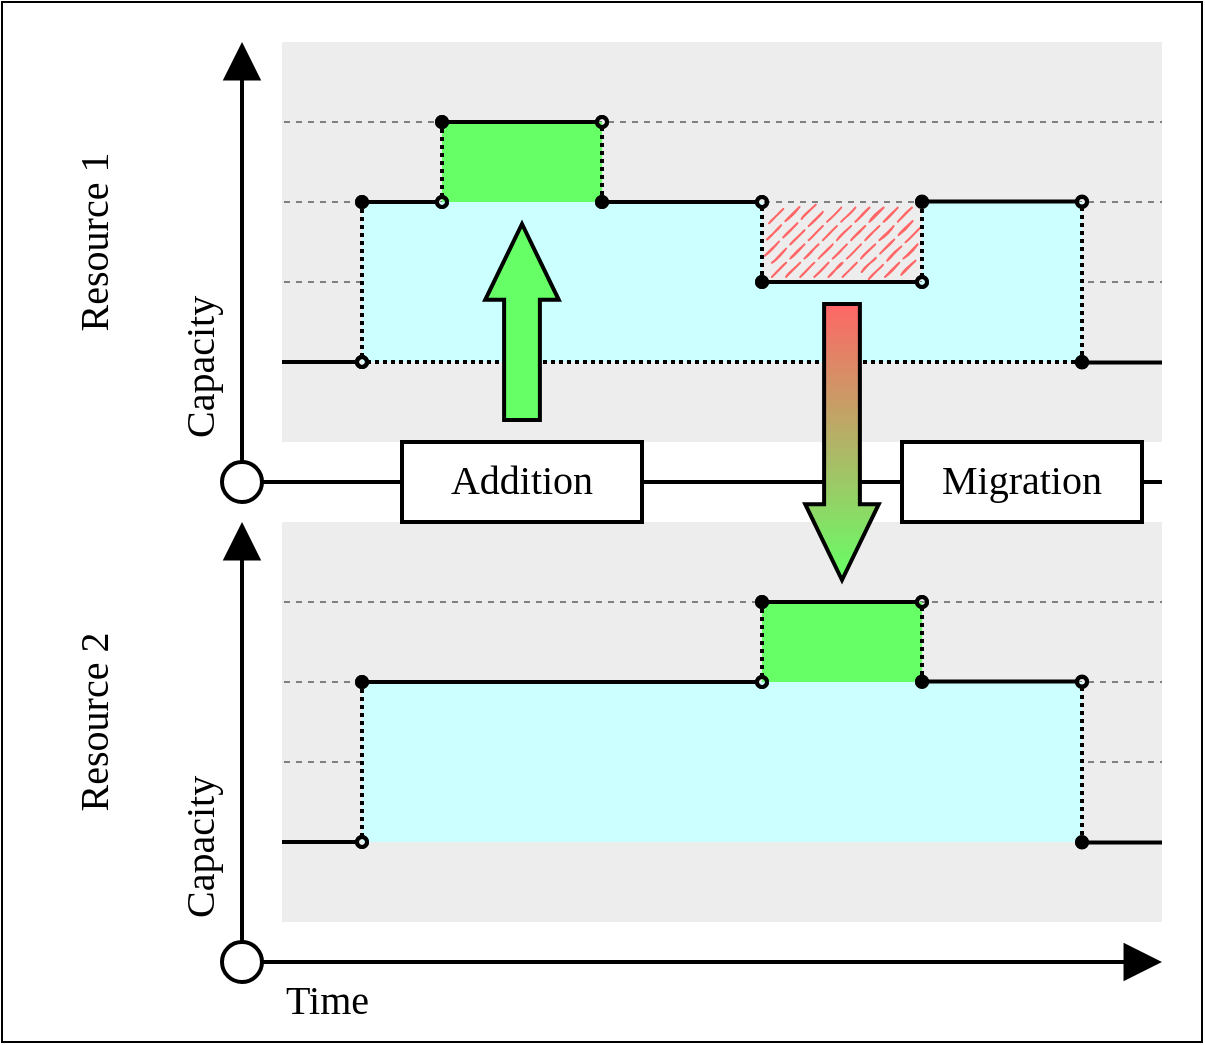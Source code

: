 <mxfile version="21.6.8" type="device" pages="3">
  <diagram name="Changes" id="x0IaxMAw3yFobh-5gMdI">
    <mxGraphModel dx="1419" dy="819" grid="1" gridSize="10" guides="1" tooltips="1" connect="1" arrows="1" fold="1" page="1" pageScale="1" pageWidth="827" pageHeight="1169" math="0" shadow="0">
      <root>
        <mxCell id="4BgEIeD1f_NGdpKdZZ3Z-0" />
        <mxCell id="4BgEIeD1f_NGdpKdZZ3Z-1" parent="4BgEIeD1f_NGdpKdZZ3Z-0" />
        <mxCell id="4BgEIeD1f_NGdpKdZZ3Z-3" value="" style="rounded=0;whiteSpace=wrap;html=1;glass=0;sketch=0;fillStyle=auto;sketchStyle=rough;fontSize=20;strokeColor=#000000;strokeWidth=1;fillColor=#FFFFFF;gradientColor=none;gradientDirection=north;container=0;" vertex="1" parent="4BgEIeD1f_NGdpKdZZ3Z-1">
          <mxGeometry x="40" y="40" width="600" height="520" as="geometry" />
        </mxCell>
        <mxCell id="j1eDLBm9WjqF5u_fMkUV-0" value="" style="endArrow=none;html=1;rounded=0;fontSize=20;startSize=5;endSize=14;targetPerimeterSpacing=0;strokeWidth=2;jumpStyle=none;jumpSize=6;fontStyle=0;fontFamily=Verdana;endFill=0;labelBackgroundColor=none;spacingLeft=0;spacing=2;labelPosition=center;verticalLabelPosition=middle;align=center;verticalAlign=middle;" edge="1" parent="4BgEIeD1f_NGdpKdZZ3Z-1">
          <mxGeometry x="0.818" y="-16" width="50" height="50" relative="1" as="geometry">
            <mxPoint x="170" y="280" as="sourcePoint" />
            <mxPoint x="620" y="280" as="targetPoint" />
            <mxPoint as="offset" />
          </mxGeometry>
        </mxCell>
        <mxCell id="EiviXY2oGGu-MI2dENeP-49" value="" style="rounded=0;whiteSpace=wrap;html=1;glass=0;sketch=0;fillStyle=auto;sketchStyle=rough;fontSize=20;strokeColor=none;strokeWidth=1;fillColor=#EDEDED;gradientColor=none;gradientDirection=north;container=0;" vertex="1" parent="4BgEIeD1f_NGdpKdZZ3Z-1">
          <mxGeometry x="180" y="300" width="440" height="200" as="geometry" />
        </mxCell>
        <mxCell id="8ozBk7OJPrqvotfEJ15i-3" value="" style="endArrow=none;dashed=1;html=1;strokeWidth=1;rounded=0;fontSize=20;startSize=5;endSize=5;targetPerimeterSpacing=0;jumpStyle=none;jumpSize=6;strokeColor=#808080;fontStyle=0" edge="1" parent="4BgEIeD1f_NGdpKdZZ3Z-1">
          <mxGeometry width="50" height="50" relative="1" as="geometry">
            <mxPoint x="181" y="339.99" as="sourcePoint" />
            <mxPoint x="620" y="340" as="targetPoint" />
          </mxGeometry>
        </mxCell>
        <mxCell id="8ozBk7OJPrqvotfEJ15i-2" value="" style="endArrow=none;dashed=1;html=1;strokeWidth=1;rounded=0;fontSize=20;startSize=5;endSize=5;targetPerimeterSpacing=0;jumpStyle=none;jumpSize=6;strokeColor=#808080;fontStyle=0" edge="1" parent="4BgEIeD1f_NGdpKdZZ3Z-1">
          <mxGeometry width="50" height="50" relative="1" as="geometry">
            <mxPoint x="181" y="419.99" as="sourcePoint" />
            <mxPoint x="620" y="420" as="targetPoint" />
          </mxGeometry>
        </mxCell>
        <mxCell id="8ozBk7OJPrqvotfEJ15i-1" value="" style="endArrow=none;dashed=1;html=1;strokeWidth=1;rounded=0;fontSize=20;startSize=5;endSize=5;targetPerimeterSpacing=0;jumpStyle=none;jumpSize=6;strokeColor=#808080;fontStyle=0" edge="1" parent="4BgEIeD1f_NGdpKdZZ3Z-1">
          <mxGeometry width="50" height="50" relative="1" as="geometry">
            <mxPoint x="181" y="379.99" as="sourcePoint" />
            <mxPoint x="620" y="380" as="targetPoint" />
          </mxGeometry>
        </mxCell>
        <mxCell id="4BgEIeD1f_NGdpKdZZ3Z-22" value="" style="rounded=0;whiteSpace=wrap;html=1;glass=0;sketch=0;fillStyle=auto;sketchStyle=rough;fontSize=20;strokeColor=none;strokeWidth=1;fillColor=#EDEDED;gradientColor=none;gradientDirection=north;container=0;" vertex="1" parent="4BgEIeD1f_NGdpKdZZ3Z-1">
          <mxGeometry x="180" y="60" width="440" height="200" as="geometry" />
        </mxCell>
        <mxCell id="8ozBk7OJPrqvotfEJ15i-5" value="" style="endArrow=none;dashed=1;html=1;strokeWidth=1;rounded=0;fontSize=20;startSize=5;endSize=5;targetPerimeterSpacing=0;jumpStyle=none;jumpSize=6;strokeColor=#808080;fontStyle=0" edge="1" parent="4BgEIeD1f_NGdpKdZZ3Z-1">
          <mxGeometry width="50" height="50" relative="1" as="geometry">
            <mxPoint x="181" y="99.99" as="sourcePoint" />
            <mxPoint x="620" y="100" as="targetPoint" />
          </mxGeometry>
        </mxCell>
        <mxCell id="8ozBk7OJPrqvotfEJ15i-4" value="" style="endArrow=none;dashed=1;html=1;strokeWidth=1;rounded=0;fontSize=20;startSize=5;endSize=5;targetPerimeterSpacing=0;jumpStyle=none;jumpSize=6;strokeColor=#808080;fontStyle=0" edge="1" parent="4BgEIeD1f_NGdpKdZZ3Z-1">
          <mxGeometry width="50" height="50" relative="1" as="geometry">
            <mxPoint x="181" y="179.99" as="sourcePoint" />
            <mxPoint x="620" y="180" as="targetPoint" />
          </mxGeometry>
        </mxCell>
        <mxCell id="8ozBk7OJPrqvotfEJ15i-0" value="" style="endArrow=none;dashed=1;html=1;strokeWidth=1;rounded=0;fontSize=20;startSize=5;endSize=5;targetPerimeterSpacing=0;jumpStyle=none;jumpSize=6;strokeColor=#808080;fontStyle=0" edge="1" parent="4BgEIeD1f_NGdpKdZZ3Z-1">
          <mxGeometry width="50" height="50" relative="1" as="geometry">
            <mxPoint x="181" y="139.99" as="sourcePoint" />
            <mxPoint x="620" y="140" as="targetPoint" />
          </mxGeometry>
        </mxCell>
        <mxCell id="EiviXY2oGGu-MI2dENeP-46" value="" style="rounded=0;whiteSpace=wrap;html=1;glass=0;sketch=0;fillStyle=auto;sketchStyle=rough;fontSize=20;strokeColor=none;strokeWidth=1;fillColor=#CCFFFF;gradientColor=none;gradientDirection=north;container=0;" vertex="1" parent="4BgEIeD1f_NGdpKdZZ3Z-1">
          <mxGeometry x="220" y="380" width="360" height="80" as="geometry" />
        </mxCell>
        <mxCell id="EiviXY2oGGu-MI2dENeP-43" value="" style="rounded=0;whiteSpace=wrap;html=1;fontSize=20;strokeWidth=1;fillColor=#FF6666;strokeColor=none;gradientColor=none;gradientDirection=north;sketch=1;sketchStyle=rough;fillStyle=dashed;perimeterSpacing=0;labelBackgroundColor=none;disableMultiStroke=0;disableMultiStrokeFill=0;dashOffset=10;dashGap=3;hachureGap=5;fillWeight=1;hachureAngle=-45;curveFitting=-1;simplification=1;zigzagOffset=-10;container=0;" vertex="1" parent="4BgEIeD1f_NGdpKdZZ3Z-1">
          <mxGeometry x="420" y="140" width="80" height="40" as="geometry" />
        </mxCell>
        <mxCell id="EiviXY2oGGu-MI2dENeP-44" value="" style="rounded=0;whiteSpace=wrap;html=1;fontSize=20;strokeWidth=1;fillColor=#66FF66;strokeColor=none;container=0;fillStyle=auto;" vertex="1" parent="4BgEIeD1f_NGdpKdZZ3Z-1">
          <mxGeometry x="420" y="340" width="80" height="40" as="geometry" />
        </mxCell>
        <mxCell id="4BgEIeD1f_NGdpKdZZ3Z-26" value="" style="rounded=0;whiteSpace=wrap;html=1;fontSize=20;strokeWidth=1;fillColor=#66FF66;strokeColor=none;container=0;fillStyle=auto;" vertex="1" parent="4BgEIeD1f_NGdpKdZZ3Z-1">
          <mxGeometry x="260" y="100" width="80" height="40" as="geometry" />
        </mxCell>
        <mxCell id="EiviXY2oGGu-MI2dENeP-41" value="" style="group;strokeColor=none;" vertex="1" connectable="0" parent="4BgEIeD1f_NGdpKdZZ3Z-1">
          <mxGeometry x="220" y="140" width="360" height="80" as="geometry" />
        </mxCell>
        <mxCell id="EiviXY2oGGu-MI2dENeP-32" value="" style="rounded=0;whiteSpace=wrap;html=1;glass=0;sketch=0;fillStyle=auto;sketchStyle=rough;fontSize=20;strokeColor=none;strokeWidth=1;fillColor=#CCFFFF;gradientColor=none;gradientDirection=north;container=0;" vertex="1" parent="EiviXY2oGGu-MI2dENeP-41">
          <mxGeometry width="200" height="80" as="geometry" />
        </mxCell>
        <mxCell id="EiviXY2oGGu-MI2dENeP-39" value="" style="rounded=0;whiteSpace=wrap;html=1;glass=0;sketch=0;fillStyle=auto;sketchStyle=rough;fontSize=20;strokeColor=none;strokeWidth=1;fillColor=#CCFFFF;gradientColor=none;gradientDirection=north;container=0;" vertex="1" parent="EiviXY2oGGu-MI2dENeP-41">
          <mxGeometry x="200" y="40" width="80" height="40" as="geometry" />
        </mxCell>
        <mxCell id="EiviXY2oGGu-MI2dENeP-40" value="" style="rounded=0;whiteSpace=wrap;html=1;glass=0;sketch=0;fillStyle=auto;sketchStyle=rough;fontSize=20;strokeColor=none;strokeWidth=1;fillColor=#CCFFFF;gradientColor=none;gradientDirection=north;container=0;" vertex="1" parent="EiviXY2oGGu-MI2dENeP-41">
          <mxGeometry x="280" width="80" height="80" as="geometry" />
        </mxCell>
        <mxCell id="4BgEIeD1f_NGdpKdZZ3Z-6" value="" style="endArrow=block;html=1;rounded=0;fontSize=20;startSize=5;endSize=14;targetPerimeterSpacing=0;strokeWidth=2;jumpStyle=none;jumpSize=6;fontStyle=0;fontFamily=Verdana;endFill=1;labelBackgroundColor=none;spacingLeft=0;spacing=2;labelPosition=center;verticalLabelPosition=middle;align=center;verticalAlign=middle;" edge="1" parent="4BgEIeD1f_NGdpKdZZ3Z-1">
          <mxGeometry x="0.818" y="-16" width="50" height="50" relative="1" as="geometry">
            <mxPoint x="170" y="520" as="sourcePoint" />
            <mxPoint x="620" y="520" as="targetPoint" />
            <mxPoint as="offset" />
          </mxGeometry>
        </mxCell>
        <mxCell id="4BgEIeD1f_NGdpKdZZ3Z-7" value="Time" style="text;html=1;strokeColor=none;fillColor=none;align=left;verticalAlign=top;whiteSpace=wrap;rounded=0;glass=0;sketch=0;fillStyle=auto;sketchStyle=rough;fontFamily=Verdana;fontSize=20;container=0;" vertex="1" parent="4BgEIeD1f_NGdpKdZZ3Z-1">
          <mxGeometry x="180" y="520" width="80" height="40" as="geometry" />
        </mxCell>
        <mxCell id="4BgEIeD1f_NGdpKdZZ3Z-30" value="" style="endArrow=oval;html=1;rounded=0;fontSize=20;targetPerimeterSpacing=0;strokeWidth=2;startArrow=none;startFill=0;endSize=5;startSize=5;endFill=0;" edge="1" parent="4BgEIeD1f_NGdpKdZZ3Z-1">
          <mxGeometry width="50" height="50" relative="1" as="geometry">
            <mxPoint x="180" y="460" as="sourcePoint" />
            <mxPoint x="220" y="460" as="targetPoint" />
          </mxGeometry>
        </mxCell>
        <mxCell id="4BgEIeD1f_NGdpKdZZ3Z-31" value="" style="endArrow=oval;html=1;rounded=0;fontSize=20;targetPerimeterSpacing=0;strokeWidth=2;startArrow=oval;startFill=0;endSize=5;startSize=5;jumpStyle=none;jumpSize=6;dashed=1;dashPattern=1 1;endFill=1;" edge="1" parent="4BgEIeD1f_NGdpKdZZ3Z-1">
          <mxGeometry width="50" height="50" relative="1" as="geometry">
            <mxPoint x="220" y="460" as="sourcePoint" />
            <mxPoint x="220" y="380" as="targetPoint" />
          </mxGeometry>
        </mxCell>
        <mxCell id="4BgEIeD1f_NGdpKdZZ3Z-32" value="" style="endArrow=oval;html=1;rounded=0;fontSize=20;targetPerimeterSpacing=0;strokeWidth=2;startArrow=oval;startFill=1;endSize=5;startSize=5;endFill=0;" edge="1" parent="4BgEIeD1f_NGdpKdZZ3Z-1">
          <mxGeometry width="50" height="50" relative="1" as="geometry">
            <mxPoint x="220" y="380" as="sourcePoint" />
            <mxPoint x="420" y="380" as="targetPoint" />
          </mxGeometry>
        </mxCell>
        <mxCell id="4BgEIeD1f_NGdpKdZZ3Z-37" value="" style="endArrow=oval;html=1;rounded=0;fontSize=20;targetPerimeterSpacing=0;strokeWidth=2;startArrow=oval;startFill=0;endSize=5;startSize=5;jumpStyle=none;jumpSize=6;dashed=1;dashPattern=1 1;endFill=1;" edge="1" parent="4BgEIeD1f_NGdpKdZZ3Z-1">
          <mxGeometry width="50" height="50" relative="1" as="geometry">
            <mxPoint x="500" y="340" as="sourcePoint" />
            <mxPoint x="500" y="380" as="targetPoint" />
          </mxGeometry>
        </mxCell>
        <mxCell id="4BgEIeD1f_NGdpKdZZ3Z-38" value="" style="endArrow=none;html=1;rounded=0;fontSize=20;targetPerimeterSpacing=0;strokeWidth=2;startArrow=oval;startFill=1;endSize=5;startSize=5;endFill=0;" edge="1" parent="4BgEIeD1f_NGdpKdZZ3Z-1">
          <mxGeometry width="50" height="50" relative="1" as="geometry">
            <mxPoint x="580" y="460.29" as="sourcePoint" />
            <mxPoint x="620" y="460.29" as="targetPoint" />
          </mxGeometry>
        </mxCell>
        <mxCell id="4BgEIeD1f_NGdpKdZZ3Z-40" value="Resource 2" style="text;html=1;strokeColor=none;fillColor=none;align=center;verticalAlign=bottom;whiteSpace=wrap;rounded=0;glass=0;sketch=0;fillStyle=auto;sketchStyle=rough;fontFamily=Verdana;fontSize=20;horizontal=0;container=0;" vertex="1" parent="4BgEIeD1f_NGdpKdZZ3Z-1">
          <mxGeometry x="60" y="300" width="40" height="200" as="geometry" />
        </mxCell>
        <mxCell id="EiviXY2oGGu-MI2dENeP-5" value="" style="endArrow=oval;html=1;rounded=0;fontSize=20;targetPerimeterSpacing=0;strokeWidth=2;startArrow=oval;startFill=1;endSize=5;startSize=5;endFill=0;" edge="1" parent="4BgEIeD1f_NGdpKdZZ3Z-1">
          <mxGeometry width="50" height="50" relative="1" as="geometry">
            <mxPoint x="420" y="340" as="sourcePoint" />
            <mxPoint x="500" y="340" as="targetPoint" />
          </mxGeometry>
        </mxCell>
        <mxCell id="EiviXY2oGGu-MI2dENeP-6" value="" style="endArrow=oval;html=1;rounded=0;fontSize=20;targetPerimeterSpacing=0;strokeWidth=2;startArrow=oval;startFill=1;endSize=5;startSize=5;endFill=0;" edge="1" parent="4BgEIeD1f_NGdpKdZZ3Z-1">
          <mxGeometry width="50" height="50" relative="1" as="geometry">
            <mxPoint x="500" y="379.71" as="sourcePoint" />
            <mxPoint x="580" y="379.71" as="targetPoint" />
          </mxGeometry>
        </mxCell>
        <mxCell id="EiviXY2oGGu-MI2dENeP-7" value="" style="endArrow=oval;html=1;rounded=0;fontSize=20;targetPerimeterSpacing=0;strokeWidth=2;startArrow=oval;startFill=0;endSize=5;startSize=5;jumpStyle=none;jumpSize=6;dashed=1;dashPattern=1 1;endFill=1;" edge="1" parent="4BgEIeD1f_NGdpKdZZ3Z-1">
          <mxGeometry width="50" height="50" relative="1" as="geometry">
            <mxPoint x="420" y="380" as="sourcePoint" />
            <mxPoint x="420" y="340" as="targetPoint" />
          </mxGeometry>
        </mxCell>
        <mxCell id="EiviXY2oGGu-MI2dENeP-8" value="" style="endArrow=oval;html=1;rounded=0;fontSize=20;targetPerimeterSpacing=0;strokeWidth=2;startArrow=oval;startFill=0;endSize=5;startSize=5;jumpStyle=none;jumpSize=6;dashed=1;dashPattern=1 1;endFill=1;" edge="1" parent="4BgEIeD1f_NGdpKdZZ3Z-1">
          <mxGeometry width="50" height="50" relative="1" as="geometry">
            <mxPoint x="580" y="380" as="sourcePoint" />
            <mxPoint x="580" y="460" as="targetPoint" />
          </mxGeometry>
        </mxCell>
        <mxCell id="EiviXY2oGGu-MI2dENeP-9" value="" style="endArrow=oval;html=1;rounded=0;fontSize=20;targetPerimeterSpacing=0;strokeWidth=2;startArrow=none;startFill=0;endSize=5;startSize=5;endFill=0;" edge="1" parent="4BgEIeD1f_NGdpKdZZ3Z-1">
          <mxGeometry width="50" height="50" relative="1" as="geometry">
            <mxPoint x="180" y="220" as="sourcePoint" />
            <mxPoint x="220" y="220" as="targetPoint" />
          </mxGeometry>
        </mxCell>
        <mxCell id="EiviXY2oGGu-MI2dENeP-10" value="" style="endArrow=oval;html=1;rounded=0;fontSize=20;targetPerimeterSpacing=0;strokeWidth=2;startArrow=oval;startFill=0;endSize=5;startSize=5;jumpStyle=none;jumpSize=6;dashed=1;dashPattern=1 1;endFill=1;" edge="1" parent="4BgEIeD1f_NGdpKdZZ3Z-1">
          <mxGeometry width="50" height="50" relative="1" as="geometry">
            <mxPoint x="220" y="220" as="sourcePoint" />
            <mxPoint x="220" y="140" as="targetPoint" />
          </mxGeometry>
        </mxCell>
        <mxCell id="EiviXY2oGGu-MI2dENeP-11" value="" style="endArrow=oval;html=1;rounded=0;fontSize=20;targetPerimeterSpacing=0;strokeWidth=2;startArrow=oval;startFill=1;endSize=5;startSize=5;endFill=0;" edge="1" parent="4BgEIeD1f_NGdpKdZZ3Z-1">
          <mxGeometry width="50" height="50" relative="1" as="geometry">
            <mxPoint x="220" y="140" as="sourcePoint" />
            <mxPoint x="260" y="140" as="targetPoint" />
          </mxGeometry>
        </mxCell>
        <mxCell id="EiviXY2oGGu-MI2dENeP-12" value="" style="endArrow=oval;html=1;rounded=0;fontSize=20;targetPerimeterSpacing=0;strokeWidth=2;startArrow=oval;startFill=0;endSize=5;startSize=5;jumpStyle=none;jumpSize=6;dashed=1;dashPattern=1 1;endFill=1;" edge="1" parent="4BgEIeD1f_NGdpKdZZ3Z-1">
          <mxGeometry width="50" height="50" relative="1" as="geometry">
            <mxPoint x="420" y="140" as="sourcePoint" />
            <mxPoint x="420" y="180" as="targetPoint" />
          </mxGeometry>
        </mxCell>
        <mxCell id="EiviXY2oGGu-MI2dENeP-13" value="" style="endArrow=none;html=1;rounded=0;fontSize=20;targetPerimeterSpacing=0;strokeWidth=2;startArrow=oval;startFill=1;endSize=5;startSize=5;endFill=0;" edge="1" parent="4BgEIeD1f_NGdpKdZZ3Z-1">
          <mxGeometry width="50" height="50" relative="1" as="geometry">
            <mxPoint x="580" y="220.29" as="sourcePoint" />
            <mxPoint x="620" y="220.29" as="targetPoint" />
          </mxGeometry>
        </mxCell>
        <mxCell id="EiviXY2oGGu-MI2dENeP-14" value="Resource 1" style="text;html=1;strokeColor=none;fillColor=none;align=center;verticalAlign=bottom;whiteSpace=wrap;rounded=0;glass=0;sketch=0;fillStyle=auto;sketchStyle=rough;fontFamily=Verdana;fontSize=20;horizontal=0;container=0;" vertex="1" parent="4BgEIeD1f_NGdpKdZZ3Z-1">
          <mxGeometry x="60" y="60" width="40" height="200" as="geometry" />
        </mxCell>
        <mxCell id="EiviXY2oGGu-MI2dENeP-15" value="" style="endArrow=oval;html=1;rounded=0;fontSize=20;targetPerimeterSpacing=0;strokeWidth=2;startArrow=oval;startFill=1;endSize=5;startSize=5;endFill=0;" edge="1" parent="4BgEIeD1f_NGdpKdZZ3Z-1">
          <mxGeometry width="50" height="50" relative="1" as="geometry">
            <mxPoint x="420" y="180" as="sourcePoint" />
            <mxPoint x="500" y="180" as="targetPoint" />
          </mxGeometry>
        </mxCell>
        <mxCell id="EiviXY2oGGu-MI2dENeP-16" value="" style="endArrow=oval;html=1;rounded=0;fontSize=20;targetPerimeterSpacing=0;strokeWidth=2;startArrow=oval;startFill=1;endSize=5;startSize=5;endFill=0;" edge="1" parent="4BgEIeD1f_NGdpKdZZ3Z-1">
          <mxGeometry width="50" height="50" relative="1" as="geometry">
            <mxPoint x="500" y="139.71" as="sourcePoint" />
            <mxPoint x="580" y="139.71" as="targetPoint" />
          </mxGeometry>
        </mxCell>
        <mxCell id="EiviXY2oGGu-MI2dENeP-17" value="" style="endArrow=oval;html=1;rounded=0;fontSize=20;targetPerimeterSpacing=0;strokeWidth=2;startArrow=oval;startFill=0;endSize=5;startSize=5;jumpStyle=none;jumpSize=6;dashed=1;dashPattern=1 1;endFill=1;" edge="1" parent="4BgEIeD1f_NGdpKdZZ3Z-1">
          <mxGeometry width="50" height="50" relative="1" as="geometry">
            <mxPoint x="500" y="180" as="sourcePoint" />
            <mxPoint x="500" y="140" as="targetPoint" />
          </mxGeometry>
        </mxCell>
        <mxCell id="EiviXY2oGGu-MI2dENeP-18" value="" style="endArrow=oval;html=1;rounded=0;fontSize=20;targetPerimeterSpacing=0;strokeWidth=2;startArrow=oval;startFill=0;endSize=5;startSize=5;jumpStyle=none;jumpSize=6;dashed=1;dashPattern=1 1;endFill=1;" edge="1" parent="4BgEIeD1f_NGdpKdZZ3Z-1">
          <mxGeometry width="50" height="50" relative="1" as="geometry">
            <mxPoint x="580" y="140" as="sourcePoint" />
            <mxPoint x="580" y="220" as="targetPoint" />
          </mxGeometry>
        </mxCell>
        <mxCell id="EiviXY2oGGu-MI2dENeP-19" value="" style="endArrow=oval;html=1;rounded=0;fontSize=20;targetPerimeterSpacing=0;strokeWidth=2;startArrow=oval;startFill=0;endSize=5;startSize=5;jumpStyle=none;jumpSize=6;dashed=1;dashPattern=1 1;endFill=1;" edge="1" parent="4BgEIeD1f_NGdpKdZZ3Z-1">
          <mxGeometry width="50" height="50" relative="1" as="geometry">
            <mxPoint x="260" y="140" as="sourcePoint" />
            <mxPoint x="260" y="100" as="targetPoint" />
          </mxGeometry>
        </mxCell>
        <mxCell id="EiviXY2oGGu-MI2dENeP-20" value="" style="endArrow=oval;html=1;rounded=0;fontSize=20;targetPerimeterSpacing=0;strokeWidth=2;startArrow=oval;startFill=1;endSize=5;startSize=5;endFill=0;" edge="1" parent="4BgEIeD1f_NGdpKdZZ3Z-1">
          <mxGeometry width="50" height="50" relative="1" as="geometry">
            <mxPoint x="260" y="100" as="sourcePoint" />
            <mxPoint x="340" y="100" as="targetPoint" />
          </mxGeometry>
        </mxCell>
        <mxCell id="EiviXY2oGGu-MI2dENeP-21" value="" style="endArrow=oval;html=1;rounded=0;fontSize=20;targetPerimeterSpacing=0;strokeWidth=2;startArrow=oval;startFill=0;endSize=5;startSize=5;jumpStyle=none;jumpSize=6;dashed=1;dashPattern=1 1;endFill=1;" edge="1" parent="4BgEIeD1f_NGdpKdZZ3Z-1">
          <mxGeometry width="50" height="50" relative="1" as="geometry">
            <mxPoint x="340" y="100" as="sourcePoint" />
            <mxPoint x="340" y="140" as="targetPoint" />
          </mxGeometry>
        </mxCell>
        <mxCell id="EiviXY2oGGu-MI2dENeP-22" value="" style="endArrow=oval;html=1;rounded=0;fontSize=20;targetPerimeterSpacing=0;strokeWidth=2;startArrow=oval;startFill=1;endSize=5;startSize=5;endFill=0;" edge="1" parent="4BgEIeD1f_NGdpKdZZ3Z-1">
          <mxGeometry width="50" height="50" relative="1" as="geometry">
            <mxPoint x="340" y="140" as="sourcePoint" />
            <mxPoint x="420" y="140" as="targetPoint" />
          </mxGeometry>
        </mxCell>
        <mxCell id="EiviXY2oGGu-MI2dENeP-35" value="" style="endArrow=oval;html=1;rounded=0;fontSize=20;targetPerimeterSpacing=0;strokeWidth=2;startArrow=oval;startFill=0;endSize=5;startSize=5;jumpStyle=none;jumpSize=6;dashed=1;dashPattern=1 1;endFill=1;" edge="1" parent="4BgEIeD1f_NGdpKdZZ3Z-1">
          <mxGeometry width="50" height="50" relative="1" as="geometry">
            <mxPoint x="220" y="220" as="sourcePoint" />
            <mxPoint x="580" y="220" as="targetPoint" />
          </mxGeometry>
        </mxCell>
        <mxCell id="EiviXY2oGGu-MI2dENeP-50" value="" style="shape=flexArrow;endArrow=classic;html=1;rounded=0;fillColor=#FF6666;strokeWidth=2;endWidth=16.884;endSize=11.97;targetPerimeterSpacing=0;width=16.89;startArrow=none;startFill=0;gradientColor=#66FF66;" edge="1" parent="4BgEIeD1f_NGdpKdZZ3Z-1">
          <mxGeometry width="50" height="50" relative="1" as="geometry">
            <mxPoint x="460" y="190" as="sourcePoint" />
            <mxPoint x="460" y="330" as="targetPoint" />
          </mxGeometry>
        </mxCell>
        <mxCell id="EiviXY2oGGu-MI2dENeP-51" value="Migration" style="rounded=0;whiteSpace=wrap;html=1;fontSize=20;fontFamily=Verdana;strokeWidth=2;verticalAlign=top;" vertex="1" parent="4BgEIeD1f_NGdpKdZZ3Z-1">
          <mxGeometry x="490" y="260" width="120" height="40" as="geometry" />
        </mxCell>
        <mxCell id="EiviXY2oGGu-MI2dENeP-52" value="Addition" style="rounded=0;whiteSpace=wrap;html=1;fontSize=20;fontFamily=Verdana;strokeWidth=2;verticalAlign=top;" vertex="1" parent="4BgEIeD1f_NGdpKdZZ3Z-1">
          <mxGeometry x="240" y="260" width="120" height="40" as="geometry" />
        </mxCell>
        <mxCell id="EiviXY2oGGu-MI2dENeP-53" value="" style="shape=flexArrow;endArrow=classic;html=1;rounded=0;fillColor=#66FF66;strokeWidth=2;endWidth=16.884;endSize=11.97;targetPerimeterSpacing=0;width=16.89;startArrow=none;startFill=0;" edge="1" parent="4BgEIeD1f_NGdpKdZZ3Z-1">
          <mxGeometry width="50" height="50" relative="1" as="geometry">
            <mxPoint x="300" y="250" as="sourcePoint" />
            <mxPoint x="300" y="150" as="targetPoint" />
          </mxGeometry>
        </mxCell>
        <mxCell id="nKKgB6BeglJV75RHrMyw-1" value="" style="endArrow=block;html=1;rounded=0;fontSize=20;startSize=5;endSize=14;targetPerimeterSpacing=0;strokeWidth=2;jumpStyle=none;jumpSize=6;fontStyle=0;fontFamily=Verdana;endFill=1;labelBackgroundColor=none;spacingLeft=0;spacing=2;labelPosition=center;verticalLabelPosition=middle;align=center;verticalAlign=middle;" edge="1" parent="4BgEIeD1f_NGdpKdZZ3Z-1">
          <mxGeometry x="0.818" y="-16" width="50" height="50" relative="1" as="geometry">
            <mxPoint x="160" y="510" as="sourcePoint" />
            <mxPoint x="160" y="300" as="targetPoint" />
            <mxPoint as="offset" />
          </mxGeometry>
        </mxCell>
        <mxCell id="nKKgB6BeglJV75RHrMyw-2" value="" style="endArrow=block;html=1;rounded=0;fontSize=20;startSize=5;endSize=14;targetPerimeterSpacing=0;strokeWidth=2;jumpStyle=none;jumpSize=6;fontStyle=0;fontFamily=Verdana;endFill=1;labelBackgroundColor=none;spacingLeft=0;spacing=2;labelPosition=center;verticalLabelPosition=middle;align=center;verticalAlign=middle;" edge="1" parent="4BgEIeD1f_NGdpKdZZ3Z-1">
          <mxGeometry x="0.818" y="-16" width="50" height="50" relative="1" as="geometry">
            <mxPoint x="160" y="270" as="sourcePoint" />
            <mxPoint x="160" y="60" as="targetPoint" />
            <mxPoint as="offset" />
          </mxGeometry>
        </mxCell>
        <mxCell id="nKKgB6BeglJV75RHrMyw-3" value="Capacity" style="text;html=1;strokeColor=none;fillColor=none;align=left;verticalAlign=top;whiteSpace=wrap;rounded=0;glass=0;sketch=0;fillStyle=auto;sketchStyle=rough;fontFamily=Verdana;fontSize=20;container=0;horizontal=0;" vertex="1" parent="4BgEIeD1f_NGdpKdZZ3Z-1">
          <mxGeometry x="120" y="380" width="40" height="120" as="geometry" />
        </mxCell>
        <mxCell id="nKKgB6BeglJV75RHrMyw-4" value="Capacity" style="text;html=1;strokeColor=none;fillColor=none;align=left;verticalAlign=top;whiteSpace=wrap;rounded=0;glass=0;sketch=0;fillStyle=auto;sketchStyle=rough;fontFamily=Verdana;fontSize=20;container=0;horizontal=0;" vertex="1" parent="4BgEIeD1f_NGdpKdZZ3Z-1">
          <mxGeometry x="120" y="140" width="40" height="120" as="geometry" />
        </mxCell>
        <mxCell id="nKKgB6BeglJV75RHrMyw-6" value="" style="ellipse;whiteSpace=wrap;html=1;strokeWidth=2;" vertex="1" parent="4BgEIeD1f_NGdpKdZZ3Z-1">
          <mxGeometry x="150" y="270" width="20" height="20" as="geometry" />
        </mxCell>
        <mxCell id="nKKgB6BeglJV75RHrMyw-7" value="" style="ellipse;whiteSpace=wrap;html=1;strokeWidth=2;" vertex="1" parent="4BgEIeD1f_NGdpKdZZ3Z-1">
          <mxGeometry x="150" y="510" width="20" height="20" as="geometry" />
        </mxCell>
      </root>
    </mxGraphModel>
  </diagram>
  <diagram id="tW6nLLVI6qoidcymsxwy" name="JobShop">
    <mxGraphModel dx="2058" dy="1188" grid="1" gridSize="10" guides="1" tooltips="1" connect="1" arrows="1" fold="1" page="1" pageScale="1" pageWidth="827" pageHeight="1169" math="0" shadow="0">
      <root>
        <mxCell id="0" />
        <mxCell id="1" parent="0" />
        <mxCell id="Uyx92qPvGjI-bHAdSed4-1" value="" style="group" vertex="1" connectable="0" parent="1">
          <mxGeometry x="40" y="40" width="660" height="400" as="geometry" />
        </mxCell>
        <mxCell id="Uyx92qPvGjI-bHAdSed4-2" value="" style="rounded=0;whiteSpace=wrap;html=1;glass=0;sketch=0;fillStyle=auto;sketchStyle=rough;fontSize=20;strokeColor=#000000;strokeWidth=1;fillColor=#FFFFFF;gradientColor=none;gradientDirection=north;" vertex="1" parent="Uyx92qPvGjI-bHAdSed4-1">
          <mxGeometry width="660" height="400" as="geometry" />
        </mxCell>
        <mxCell id="Uyx92qPvGjI-bHAdSed4-3" value="" style="endArrow=none;html=1;rounded=0;fontSize=20;startSize=5;endSize=5;targetPerimeterSpacing=0;strokeWidth=1;jumpStyle=none;jumpSize=6;" edge="1" parent="Uyx92qPvGjI-bHAdSed4-1">
          <mxGeometry width="50" height="50" relative="1" as="geometry">
            <mxPoint x="80" y="200.0" as="sourcePoint" />
            <mxPoint x="640" y="200.0" as="targetPoint" />
          </mxGeometry>
        </mxCell>
        <mxCell id="Uyx92qPvGjI-bHAdSed4-4" value="" style="group" vertex="1" connectable="0" parent="Uyx92qPvGjI-bHAdSed4-1">
          <mxGeometry x="80" y="360" width="560.0" height="40" as="geometry" />
        </mxCell>
        <mxCell id="Uyx92qPvGjI-bHAdSed4-5" value="" style="endArrow=block;html=1;rounded=0;fontSize=20;startSize=5;endSize=14;targetPerimeterSpacing=0;strokeWidth=2;jumpStyle=none;jumpSize=6;fontStyle=0;fontFamily=Verdana;endFill=1;labelBackgroundColor=none;spacingLeft=0;spacing=2;labelPosition=center;verticalLabelPosition=middle;align=center;verticalAlign=middle;" edge="1" parent="Uyx92qPvGjI-bHAdSed4-4">
          <mxGeometry x="0.818" y="-16" width="50" height="50" relative="1" as="geometry">
            <mxPoint as="sourcePoint" />
            <mxPoint x="560.0" as="targetPoint" />
            <mxPoint as="offset" />
          </mxGeometry>
        </mxCell>
        <mxCell id="Uyx92qPvGjI-bHAdSed4-6" value="Time" style="text;html=1;strokeColor=none;fillColor=none;align=left;verticalAlign=top;whiteSpace=wrap;rounded=0;glass=0;sketch=0;fillStyle=auto;sketchStyle=rough;fontFamily=Verdana;fontSize=20;" vertex="1" parent="Uyx92qPvGjI-bHAdSed4-4">
          <mxGeometry width="80" height="40" as="geometry" />
        </mxCell>
        <mxCell id="Uyx92qPvGjI-bHAdSed4-7" value="" style="group" vertex="1" connectable="0" parent="Uyx92qPvGjI-bHAdSed4-1">
          <mxGeometry x="20" y="20" width="620" height="160" as="geometry" />
        </mxCell>
        <mxCell id="Uyx92qPvGjI-bHAdSed4-8" value="" style="group" vertex="1" connectable="0" parent="Uyx92qPvGjI-bHAdSed4-7">
          <mxGeometry width="620" height="160" as="geometry" />
        </mxCell>
        <mxCell id="Uyx92qPvGjI-bHAdSed4-9" value="" style="group" vertex="1" connectable="0" parent="Uyx92qPvGjI-bHAdSed4-8">
          <mxGeometry width="620" height="160" as="geometry" />
        </mxCell>
        <mxCell id="Uyx92qPvGjI-bHAdSed4-10" value="" style="group" vertex="1" connectable="0" parent="Uyx92qPvGjI-bHAdSed4-9">
          <mxGeometry width="620" height="160" as="geometry" />
        </mxCell>
        <mxCell id="Uyx92qPvGjI-bHAdSed4-11" value="" style="rounded=0;whiteSpace=wrap;html=1;glass=0;sketch=0;fillStyle=auto;sketchStyle=rough;fontSize=20;strokeColor=none;strokeWidth=1;fillColor=#EDEDED;gradientColor=none;gradientDirection=north;" vertex="1" parent="Uyx92qPvGjI-bHAdSed4-10">
          <mxGeometry x="60" width="560" height="160" as="geometry" />
        </mxCell>
        <mxCell id="Uyx92qPvGjI-bHAdSed4-12" value="" style="group" vertex="1" connectable="0" parent="Uyx92qPvGjI-bHAdSed4-9">
          <mxGeometry x="60" y="59.33" width="560" height="40.0" as="geometry" />
        </mxCell>
        <mxCell id="Uyx92qPvGjI-bHAdSed4-13" value="" style="endArrow=none;dashed=1;html=1;strokeWidth=1;rounded=0;fontSize=20;startSize=5;endSize=5;targetPerimeterSpacing=0;jumpStyle=none;jumpSize=6;strokeColor=#808080;" edge="1" parent="Uyx92qPvGjI-bHAdSed4-12">
          <mxGeometry width="50" height="50" relative="1" as="geometry">
            <mxPoint as="sourcePoint" />
            <mxPoint x="560" as="targetPoint" />
          </mxGeometry>
        </mxCell>
        <mxCell id="Uyx92qPvGjI-bHAdSed4-14" value="" style="endArrow=none;dashed=1;html=1;strokeWidth=1;rounded=0;fontSize=20;startSize=5;endSize=5;targetPerimeterSpacing=0;jumpStyle=none;jumpSize=6;strokeColor=#808080;" edge="1" parent="Uyx92qPvGjI-bHAdSed4-12">
          <mxGeometry width="50" height="50" relative="1" as="geometry">
            <mxPoint y="40.0" as="sourcePoint" />
            <mxPoint x="560" y="40.0" as="targetPoint" />
          </mxGeometry>
        </mxCell>
        <mxCell id="Uyx92qPvGjI-bHAdSed4-15" value="" style="group" vertex="1" connectable="0" parent="Uyx92qPvGjI-bHAdSed4-7">
          <mxGeometry x="100" y="60" width="480" height="40" as="geometry" />
        </mxCell>
        <mxCell id="Uyx92qPvGjI-bHAdSed4-16" value="&lt;font style=&quot;font-size: 20px&quot;&gt;1&lt;/font&gt;" style="rounded=0;whiteSpace=wrap;html=1;fontStyle=0;strokeWidth=2;fillColor=#CCE5FF;" vertex="1" parent="Uyx92qPvGjI-bHAdSed4-15">
          <mxGeometry width="160" height="40" as="geometry" />
        </mxCell>
        <mxCell id="Uyx92qPvGjI-bHAdSed4-17" value="&lt;font style=&quot;font-size: 20px&quot;&gt;2&lt;br&gt;&lt;/font&gt;" style="rounded=0;whiteSpace=wrap;html=1;fontStyle=0;strokeWidth=2;fillColor=#CCE5FF;" vertex="1" parent="Uyx92qPvGjI-bHAdSed4-15">
          <mxGeometry x="280" width="100" height="40" as="geometry" />
        </mxCell>
        <mxCell id="Uyx92qPvGjI-bHAdSed4-18" value="&lt;font style=&quot;font-size: 20px&quot;&gt;3&lt;br&gt;&lt;/font&gt;" style="rounded=0;whiteSpace=wrap;html=1;fontStyle=0;strokeWidth=2;fillColor=#CCE5FF;" vertex="1" parent="Uyx92qPvGjI-bHAdSed4-15">
          <mxGeometry x="420" width="60" height="40" as="geometry" />
        </mxCell>
        <mxCell id="Uyx92qPvGjI-bHAdSed4-19" value="" style="group" vertex="1" connectable="0" parent="Uyx92qPvGjI-bHAdSed4-1">
          <mxGeometry x="20" y="220" width="620" height="120.53" as="geometry" />
        </mxCell>
        <mxCell id="Uyx92qPvGjI-bHAdSed4-20" value="" style="group" vertex="1" connectable="0" parent="Uyx92qPvGjI-bHAdSed4-19">
          <mxGeometry width="620" height="120.53" as="geometry" />
        </mxCell>
        <mxCell id="Uyx92qPvGjI-bHAdSed4-21" value="" style="rounded=0;whiteSpace=wrap;html=1;glass=0;sketch=0;fillStyle=auto;sketchStyle=rough;fontSize=20;strokeColor=none;strokeWidth=1;fillColor=#EDEDED;gradientColor=none;gradientDirection=north;" vertex="1" parent="Uyx92qPvGjI-bHAdSed4-20">
          <mxGeometry x="60" width="560" height="120" as="geometry" />
        </mxCell>
        <mxCell id="Uyx92qPvGjI-bHAdSed4-22" value="" style="group" vertex="1" connectable="0" parent="Uyx92qPvGjI-bHAdSed4-19">
          <mxGeometry x="60" y="40.26" width="560" height="40" as="geometry" />
        </mxCell>
        <mxCell id="Uyx92qPvGjI-bHAdSed4-23" value="" style="group" vertex="1" connectable="0" parent="Uyx92qPvGjI-bHAdSed4-22">
          <mxGeometry x="40" width="480" height="40" as="geometry" />
        </mxCell>
        <mxCell id="Uyx92qPvGjI-bHAdSed4-24" value="" style="rounded=0;whiteSpace=wrap;html=1;fontSize=20;strokeWidth=1;fillColor=#CCCCCC;strokeColor=#B3B3B3;gradientColor=none;gradientDirection=north;sketch=1;sketchStyle=rough;fillStyle=dashed;perimeterSpacing=0;labelBackgroundColor=none;disableMultiStroke=0;disableMultiStrokeFill=0;dashOffset=10;dashGap=3;hachureGap=5;fillWeight=1;hachureAngle=-45;curveFitting=-5.05;simplification=1;zigzagOffset=-10;" vertex="1" parent="Uyx92qPvGjI-bHAdSed4-23">
          <mxGeometry x="280" width="200" height="40" as="geometry" />
        </mxCell>
        <mxCell id="Uyx92qPvGjI-bHAdSed4-25" value="" style="rounded=0;whiteSpace=wrap;html=1;fontSize=20;strokeWidth=1;fillColor=#CCE5FF;strokeColor=#B3B3B3;" vertex="1" parent="Uyx92qPvGjI-bHAdSed4-23">
          <mxGeometry x="420" width="60" height="40" as="geometry" />
        </mxCell>
        <mxCell id="Uyx92qPvGjI-bHAdSed4-26" value="" style="rounded=0;whiteSpace=wrap;html=1;fontSize=20;strokeWidth=1;fillColor=#CCE5FF;strokeColor=#B3B3B3;" vertex="1" parent="Uyx92qPvGjI-bHAdSed4-23">
          <mxGeometry x="280" width="100" height="40" as="geometry" />
        </mxCell>
        <mxCell id="Uyx92qPvGjI-bHAdSed4-27" value="" style="rounded=0;whiteSpace=wrap;html=1;fontSize=20;strokeWidth=1;fillColor=#CCE5FF;strokeColor=#B3B3B3;" vertex="1" parent="Uyx92qPvGjI-bHAdSed4-23">
          <mxGeometry width="160" height="40" as="geometry" />
        </mxCell>
        <mxCell id="Uyx92qPvGjI-bHAdSed4-28" value="" style="group" vertex="1" connectable="0" parent="Uyx92qPvGjI-bHAdSed4-22">
          <mxGeometry width="560" height="40" as="geometry" />
        </mxCell>
        <mxCell id="Uyx92qPvGjI-bHAdSed4-29" value="" style="endArrow=oval;html=1;rounded=0;fontSize=20;targetPerimeterSpacing=0;strokeWidth=2;startArrow=none;startFill=0;endSize=5;startSize=5;endFill=0;" edge="1" parent="Uyx92qPvGjI-bHAdSed4-28">
          <mxGeometry width="50" height="50" relative="1" as="geometry">
            <mxPoint y="40" as="sourcePoint" />
            <mxPoint x="40" y="40" as="targetPoint" />
          </mxGeometry>
        </mxCell>
        <mxCell id="Uyx92qPvGjI-bHAdSed4-30" value="" style="endArrow=oval;html=1;rounded=0;fontSize=20;targetPerimeterSpacing=0;strokeWidth=2;startArrow=oval;startFill=0;endSize=5;startSize=5;jumpStyle=none;jumpSize=6;dashed=1;dashPattern=1 1;endFill=1;" edge="1" parent="Uyx92qPvGjI-bHAdSed4-28">
          <mxGeometry width="50" height="50" relative="1" as="geometry">
            <mxPoint x="40" y="40" as="sourcePoint" />
            <mxPoint x="40" as="targetPoint" />
          </mxGeometry>
        </mxCell>
        <mxCell id="Uyx92qPvGjI-bHAdSed4-31" value="" style="endArrow=oval;html=1;rounded=0;fontSize=20;targetPerimeterSpacing=0;strokeWidth=2;startArrow=oval;startFill=1;endSize=5;startSize=5;endFill=0;" edge="1" parent="Uyx92qPvGjI-bHAdSed4-28">
          <mxGeometry width="50" height="50" relative="1" as="geometry">
            <mxPoint x="40" as="sourcePoint" />
            <mxPoint x="200" as="targetPoint" />
          </mxGeometry>
        </mxCell>
        <mxCell id="Uyx92qPvGjI-bHAdSed4-32" value="" style="endArrow=oval;html=1;rounded=0;fontSize=20;targetPerimeterSpacing=0;strokeWidth=2;startArrow=oval;startFill=0;endSize=5;startSize=5;jumpStyle=none;jumpSize=6;dashed=1;dashPattern=1 1;endFill=1;" edge="1" parent="Uyx92qPvGjI-bHAdSed4-28">
          <mxGeometry width="50" height="50" relative="1" as="geometry">
            <mxPoint x="200" as="sourcePoint" />
            <mxPoint x="200" y="40" as="targetPoint" />
          </mxGeometry>
        </mxCell>
        <mxCell id="Uyx92qPvGjI-bHAdSed4-33" value="" style="endArrow=oval;html=1;rounded=0;fontSize=20;targetPerimeterSpacing=0;strokeWidth=2;startArrow=oval;startFill=1;endSize=5;startSize=5;endFill=0;" edge="1" parent="Uyx92qPvGjI-bHAdSed4-28">
          <mxGeometry width="50" height="50" relative="1" as="geometry">
            <mxPoint x="200" y="40" as="sourcePoint" />
            <mxPoint x="320" y="40" as="targetPoint" />
          </mxGeometry>
        </mxCell>
        <mxCell id="Uyx92qPvGjI-bHAdSed4-34" value="" style="endArrow=oval;html=1;rounded=0;fontSize=20;targetPerimeterSpacing=0;strokeWidth=2;startArrow=oval;startFill=0;endSize=5;startSize=5;jumpStyle=none;jumpSize=6;dashed=1;dashPattern=1 1;endFill=1;" edge="1" parent="Uyx92qPvGjI-bHAdSed4-28">
          <mxGeometry width="50" height="50" relative="1" as="geometry">
            <mxPoint x="320" y="40" as="sourcePoint" />
            <mxPoint x="320" as="targetPoint" />
          </mxGeometry>
        </mxCell>
        <mxCell id="Uyx92qPvGjI-bHAdSed4-35" value="" style="endArrow=oval;html=1;rounded=0;fontSize=20;targetPerimeterSpacing=0;strokeWidth=2;startArrow=oval;startFill=1;endSize=5;startSize=5;endFill=0;" edge="1" parent="Uyx92qPvGjI-bHAdSed4-28">
          <mxGeometry width="50" height="50" relative="1" as="geometry">
            <mxPoint x="320" as="sourcePoint" />
            <mxPoint x="520" as="targetPoint" />
          </mxGeometry>
        </mxCell>
        <mxCell id="Uyx92qPvGjI-bHAdSed4-36" value="" style="endArrow=oval;html=1;rounded=0;fontSize=20;targetPerimeterSpacing=0;strokeWidth=2;startArrow=oval;startFill=0;endSize=5;startSize=5;jumpStyle=none;jumpSize=6;dashed=1;dashPattern=1 1;endFill=1;" edge="1" parent="Uyx92qPvGjI-bHAdSed4-28">
          <mxGeometry width="50" height="50" relative="1" as="geometry">
            <mxPoint x="520" as="sourcePoint" />
            <mxPoint x="520" y="40" as="targetPoint" />
          </mxGeometry>
        </mxCell>
        <mxCell id="Uyx92qPvGjI-bHAdSed4-37" value="" style="endArrow=none;html=1;rounded=0;fontSize=20;targetPerimeterSpacing=0;strokeWidth=2;startArrow=oval;startFill=1;endSize=5;startSize=5;endFill=0;" edge="1" parent="Uyx92qPvGjI-bHAdSed4-28">
          <mxGeometry width="50" height="50" relative="1" as="geometry">
            <mxPoint x="520" y="40" as="sourcePoint" />
            <mxPoint x="560" y="40" as="targetPoint" />
          </mxGeometry>
        </mxCell>
        <mxCell id="Uyx92qPvGjI-bHAdSed4-38" value="" style="group" vertex="1" connectable="0" parent="1">
          <mxGeometry x="40" y="260.53" width="60" height="120" as="geometry" />
        </mxCell>
        <mxCell id="Uyx92qPvGjI-bHAdSed4-39" value="Resource" style="text;html=1;strokeColor=none;fillColor=none;align=center;verticalAlign=bottom;whiteSpace=wrap;rounded=0;glass=0;sketch=0;fillStyle=auto;sketchStyle=rough;fontFamily=Verdana;fontSize=20;horizontal=0;" vertex="1" parent="Uyx92qPvGjI-bHAdSed4-38">
          <mxGeometry width="40" height="120" as="geometry" />
        </mxCell>
        <mxCell id="Uyx92qPvGjI-bHAdSed4-40" value="Capacity" style="text;html=1;strokeColor=none;fillColor=none;align=center;verticalAlign=middle;whiteSpace=wrap;rounded=0;glass=0;sketch=0;fillStyle=auto;sketchStyle=rough;fontFamily=Verdana;fontSize=20;horizontal=0;" vertex="1" parent="Uyx92qPvGjI-bHAdSed4-38">
          <mxGeometry x="40" width="20" height="120" as="geometry" />
        </mxCell>
        <mxCell id="Uyx92qPvGjI-bHAdSed4-41" value="" style="group" vertex="1" connectable="0" parent="1">
          <mxGeometry x="40" y="60" width="60" height="160.53" as="geometry" />
        </mxCell>
        <mxCell id="Uyx92qPvGjI-bHAdSed4-42" value="Scheduled" style="text;html=1;strokeColor=none;fillColor=none;align=center;verticalAlign=bottom;whiteSpace=wrap;rounded=0;glass=0;sketch=0;fillStyle=auto;sketchStyle=rough;fontFamily=Verdana;fontSize=20;horizontal=0;" vertex="1" parent="Uyx92qPvGjI-bHAdSed4-41">
          <mxGeometry width="40" height="160.53" as="geometry" />
        </mxCell>
        <mxCell id="Uyx92qPvGjI-bHAdSed4-43" value="Jobs" style="text;html=1;strokeColor=none;fillColor=none;align=center;verticalAlign=middle;whiteSpace=wrap;rounded=0;glass=0;sketch=0;fillStyle=auto;sketchStyle=rough;fontFamily=Verdana;fontSize=20;horizontal=0;" vertex="1" parent="Uyx92qPvGjI-bHAdSed4-41">
          <mxGeometry x="40" width="20" height="160.53" as="geometry" />
        </mxCell>
      </root>
    </mxGraphModel>
  </diagram>
  <diagram name="RCPSP" id="phE75rbcKKxihhekvz1C">
    <mxGraphModel dx="2058" dy="1188" grid="1" gridSize="10" guides="1" tooltips="1" connect="1" arrows="1" fold="1" page="1" pageScale="1" pageWidth="827" pageHeight="1169" math="0" shadow="0">
      <root>
        <mxCell id="O8rzIdV7IYffApi1OB3k-0" />
        <mxCell id="O8rzIdV7IYffApi1OB3k-1" parent="O8rzIdV7IYffApi1OB3k-0" />
        <mxCell id="e6Lq99G8GztFnrZCQ1px-1" value="" style="rounded=0;whiteSpace=wrap;html=1;glass=0;sketch=0;fillStyle=auto;sketchStyle=rough;fontSize=20;strokeColor=#000000;strokeWidth=1;fillColor=#FFFFFF;gradientColor=none;gradientDirection=north;fontStyle=0;container=0;" parent="O8rzIdV7IYffApi1OB3k-1" vertex="1">
          <mxGeometry x="40" y="40" width="660" height="400" as="geometry" />
        </mxCell>
        <mxCell id="e6Lq99G8GztFnrZCQ1px-0" value="" style="endArrow=none;html=1;rounded=0;fontSize=20;startSize=5;endSize=5;targetPerimeterSpacing=0;strokeWidth=1;jumpStyle=none;jumpSize=6;fontStyle=0" parent="O8rzIdV7IYffApi1OB3k-1" edge="1">
          <mxGeometry width="50" height="50" relative="1" as="geometry">
            <mxPoint x="120" y="240" as="sourcePoint" />
            <mxPoint x="680" y="240" as="targetPoint" />
          </mxGeometry>
        </mxCell>
        <mxCell id="e6Lq99G8GztFnrZCQ1px-24" value="" style="endArrow=block;html=1;rounded=0;fontSize=20;startSize=5;endSize=14;targetPerimeterSpacing=0;strokeWidth=2;jumpStyle=none;jumpSize=6;fontStyle=0;fontFamily=Verdana;endFill=1;labelBackgroundColor=none;spacingLeft=0;spacing=2;labelPosition=center;verticalLabelPosition=middle;align=center;verticalAlign=middle;" parent="O8rzIdV7IYffApi1OB3k-1" edge="1">
          <mxGeometry x="0.818" y="-16" width="50" height="50" relative="1" as="geometry">
            <mxPoint x="120" y="400" as="sourcePoint" />
            <mxPoint x="680.0" y="400" as="targetPoint" />
            <mxPoint as="offset" />
          </mxGeometry>
        </mxCell>
        <mxCell id="e6Lq99G8GztFnrZCQ1px-25" value="Time" style="text;html=1;strokeColor=none;fillColor=none;align=left;verticalAlign=top;whiteSpace=wrap;rounded=0;glass=0;sketch=0;fillStyle=auto;sketchStyle=rough;fontFamily=Verdana;fontSize=20;fontStyle=0;container=0;" parent="O8rzIdV7IYffApi1OB3k-1" vertex="1">
          <mxGeometry x="120" y="400" width="80" height="40" as="geometry" />
        </mxCell>
        <mxCell id="e6Lq99G8GztFnrZCQ1px-2" value="" style="rounded=0;whiteSpace=wrap;html=1;glass=0;sketch=0;fillStyle=auto;sketchStyle=rough;fontSize=20;strokeColor=none;strokeWidth=1;fillColor=#EDEDED;gradientColor=none;gradientDirection=north;fontStyle=0;container=0;" parent="O8rzIdV7IYffApi1OB3k-1" vertex="1">
          <mxGeometry x="120" y="60" width="560" height="160" as="geometry" />
        </mxCell>
        <mxCell id="e6Lq99G8GztFnrZCQ1px-26" value="Scheduled" style="text;html=1;strokeColor=none;fillColor=none;align=center;verticalAlign=bottom;whiteSpace=wrap;rounded=0;glass=0;sketch=0;fillStyle=auto;sketchStyle=rough;fontFamily=Verdana;fontSize=20;horizontal=0;fontStyle=0;container=0;" parent="O8rzIdV7IYffApi1OB3k-1" vertex="1">
          <mxGeometry x="40" y="60" width="40" height="160" as="geometry" />
        </mxCell>
        <mxCell id="e6Lq99G8GztFnrZCQ1px-16" value="" style="endArrow=none;dashed=1;html=1;strokeWidth=1;rounded=0;fontSize=20;startSize=5;endSize=5;targetPerimeterSpacing=0;jumpStyle=none;jumpSize=6;strokeColor=#808080;fontStyle=0" parent="O8rzIdV7IYffApi1OB3k-1" edge="1">
          <mxGeometry width="50" height="50" relative="1" as="geometry">
            <mxPoint x="120" y="80" as="sourcePoint" />
            <mxPoint x="680" y="80" as="targetPoint" />
          </mxGeometry>
        </mxCell>
        <mxCell id="e6Lq99G8GztFnrZCQ1px-17" value="" style="endArrow=none;dashed=1;html=1;strokeWidth=1;rounded=0;fontSize=20;startSize=5;endSize=5;targetPerimeterSpacing=0;jumpStyle=none;jumpSize=6;strokeColor=#808080;fontStyle=0" parent="O8rzIdV7IYffApi1OB3k-1" edge="1">
          <mxGeometry width="50" height="50" relative="1" as="geometry">
            <mxPoint x="120" y="119.33" as="sourcePoint" />
            <mxPoint x="680" y="119.33" as="targetPoint" />
          </mxGeometry>
        </mxCell>
        <mxCell id="e6Lq99G8GztFnrZCQ1px-18" value="" style="endArrow=none;dashed=1;html=1;strokeWidth=1;rounded=0;fontSize=20;startSize=5;endSize=5;targetPerimeterSpacing=0;jumpStyle=none;jumpSize=6;strokeColor=#808080;fontStyle=0" parent="O8rzIdV7IYffApi1OB3k-1" edge="1">
          <mxGeometry width="50" height="50" relative="1" as="geometry">
            <mxPoint x="120" y="159.33" as="sourcePoint" />
            <mxPoint x="680" y="159.33" as="targetPoint" />
          </mxGeometry>
        </mxCell>
        <mxCell id="e6Lq99G8GztFnrZCQ1px-19" value="" style="endArrow=none;dashed=1;html=1;strokeWidth=1;rounded=0;fontSize=20;startSize=5;endSize=5;targetPerimeterSpacing=0;jumpStyle=none;jumpSize=6;strokeColor=#808080;fontStyle=0" parent="O8rzIdV7IYffApi1OB3k-1" edge="1">
          <mxGeometry width="50" height="50" relative="1" as="geometry">
            <mxPoint x="120" y="199.33" as="sourcePoint" />
            <mxPoint x="680" y="199.33" as="targetPoint" />
          </mxGeometry>
        </mxCell>
        <mxCell id="O8rzIdV7IYffApi1OB3k-6" value="&lt;font style=&quot;font-size: 20px&quot;&gt;1&lt;/font&gt;" style="rounded=0;whiteSpace=wrap;html=1;fontStyle=0;strokeWidth=2;fillColor=#CCE5FF;container=0;" parent="O8rzIdV7IYffApi1OB3k-1" vertex="1">
          <mxGeometry x="160" y="160" width="160" height="40" as="geometry" />
        </mxCell>
        <mxCell id="O8rzIdV7IYffApi1OB3k-7" value="&lt;font style=&quot;font-size: 20px&quot;&gt;2&lt;br&gt;&lt;/font&gt;" style="rounded=0;whiteSpace=wrap;html=1;fontStyle=0;strokeWidth=2;fillColor=#FFCCFF;container=0;" parent="O8rzIdV7IYffApi1OB3k-1" vertex="1">
          <mxGeometry x="200" y="120" width="100" height="40" as="geometry" />
        </mxCell>
        <mxCell id="O8rzIdV7IYffApi1OB3k-8" value="&lt;font style=&quot;font-size: 20px&quot;&gt;3&lt;br&gt;&lt;/font&gt;" style="rounded=0;whiteSpace=wrap;html=1;fontStyle=0;strokeWidth=2;fillColor=#CCFFE6;container=0;" parent="O8rzIdV7IYffApi1OB3k-1" vertex="1">
          <mxGeometry x="260" y="80" width="60" height="40" as="geometry" />
        </mxCell>
        <mxCell id="O8rzIdV7IYffApi1OB3k-18" value="&lt;font style=&quot;font-size: 20px&quot;&gt;4&lt;/font&gt;" style="rounded=0;whiteSpace=wrap;html=1;fontStyle=0;strokeWidth=2;fillColor=#CCE5FF;container=0;" parent="O8rzIdV7IYffApi1OB3k-1" vertex="1">
          <mxGeometry x="440" y="160" width="180" height="40" as="geometry" />
        </mxCell>
        <mxCell id="O8rzIdV7IYffApi1OB3k-19" value="&lt;font style=&quot;font-size: 20px&quot;&gt;5&lt;br&gt;&lt;/font&gt;" style="rounded=0;whiteSpace=wrap;html=1;fontStyle=0;strokeWidth=2;fillColor=#FFCCFF;container=0;" parent="O8rzIdV7IYffApi1OB3k-1" vertex="1">
          <mxGeometry x="440" y="120" width="60" height="40" as="geometry" />
        </mxCell>
        <mxCell id="O8rzIdV7IYffApi1OB3k-20" value="&lt;font style=&quot;font-size: 20px&quot;&gt;6&lt;br&gt;&lt;/font&gt;" style="rounded=0;whiteSpace=wrap;html=1;fontStyle=0;strokeWidth=2;fillColor=#CCFFE6;container=0;" parent="O8rzIdV7IYffApi1OB3k-1" vertex="1">
          <mxGeometry x="540" y="120" width="80" height="40" as="geometry" />
        </mxCell>
        <mxCell id="e6Lq99G8GztFnrZCQ1px-3" value="" style="rounded=0;whiteSpace=wrap;html=1;glass=0;sketch=0;fillStyle=auto;sketchStyle=rough;fontSize=20;strokeColor=none;strokeWidth=1;fillColor=#EDEDED;gradientColor=none;gradientDirection=north;fontStyle=0;container=0;" parent="O8rzIdV7IYffApi1OB3k-1" vertex="1">
          <mxGeometry x="120" y="260" width="560" height="120" as="geometry" />
        </mxCell>
        <mxCell id="PBFF6YTEl1shq0zrLU5--1" value="" style="rounded=0;whiteSpace=wrap;html=1;fontSize=20;strokeWidth=1;fillColor=#CCCCCC;strokeColor=#B3B3B3;gradientColor=none;gradientDirection=north;sketch=1;sketchStyle=rough;fillStyle=dashed;perimeterSpacing=0;labelBackgroundColor=none;disableMultiStroke=0;disableMultiStrokeFill=0;dashOffset=10;dashGap=3;hachureGap=5;fillWeight=1;hachureAngle=-45;curveFitting=-5.05;simplification=1;zigzagOffset=-10;fontStyle=0;container=0;" parent="O8rzIdV7IYffApi1OB3k-1" vertex="1">
          <mxGeometry x="440" y="280.53" width="200" height="80" as="geometry" />
        </mxCell>
        <mxCell id="e6Lq99G8GztFnrZCQ1px-27" value="Resource" style="text;html=1;strokeColor=none;fillColor=none;align=center;verticalAlign=bottom;whiteSpace=wrap;rounded=0;glass=0;sketch=0;fillStyle=auto;sketchStyle=rough;fontFamily=Verdana;fontSize=20;horizontal=0;fontStyle=0;container=0;" parent="O8rzIdV7IYffApi1OB3k-1" vertex="1">
          <mxGeometry x="40" y="260.53" width="40" height="120" as="geometry" />
        </mxCell>
        <mxCell id="65SC6LoxbgalHkfs6Sur-0" value="Capacity" style="text;html=1;strokeColor=none;fillColor=none;align=center;verticalAlign=middle;whiteSpace=wrap;rounded=0;glass=0;sketch=0;fillStyle=auto;sketchStyle=rough;fontFamily=Verdana;fontSize=20;horizontal=0;fontStyle=0;container=0;" parent="O8rzIdV7IYffApi1OB3k-1" vertex="1">
          <mxGeometry x="80" y="260.53" width="20" height="120" as="geometry" />
        </mxCell>
        <mxCell id="65SC6LoxbgalHkfs6Sur-1" value="Jobs" style="text;html=1;strokeColor=none;fillColor=none;align=center;verticalAlign=middle;whiteSpace=wrap;rounded=0;glass=0;sketch=0;fillStyle=auto;sketchStyle=rough;fontFamily=Verdana;fontSize=20;horizontal=0;fontStyle=0;container=0;" parent="O8rzIdV7IYffApi1OB3k-1" vertex="1">
          <mxGeometry x="80" y="60" width="20" height="160" as="geometry" />
        </mxCell>
        <mxCell id="IYrGpGjkeiGZ2oALErQY-3" value="" style="rounded=0;whiteSpace=wrap;html=1;fontSize=20;strokeWidth=1;fillColor=#CCCCCC;strokeColor=#B3B3B3;gradientColor=none;gradientDirection=north;sketch=1;sketchStyle=rough;fillStyle=dashed;perimeterSpacing=0;labelBackgroundColor=none;disableMultiStroke=0;disableMultiStrokeFill=0;dashOffset=10;dashGap=3;hachureGap=5;fillWeight=1;hachureAngle=-45;curveFitting=-5.05;simplification=1;zigzagOffset=-10;fontStyle=0;container=0;" parent="O8rzIdV7IYffApi1OB3k-1" vertex="1">
          <mxGeometry x="160" y="280.53" width="160" height="80" as="geometry" />
        </mxCell>
        <mxCell id="O8rzIdV7IYffApi1OB3k-5" value="" style="rounded=0;whiteSpace=wrap;html=1;fontSize=20;strokeWidth=1;fillColor=#CCE5FF;strokeColor=#999999;fontStyle=0;container=0;" parent="O8rzIdV7IYffApi1OB3k-1" vertex="1">
          <mxGeometry x="160" y="320.53" width="160" height="40" as="geometry" />
        </mxCell>
        <mxCell id="O8rzIdV7IYffApi1OB3k-21" value="" style="rounded=0;whiteSpace=wrap;html=1;fontSize=20;strokeWidth=1;fillColor=#FFCCFF;strokeColor=#999999;fontStyle=0;container=0;" parent="O8rzIdV7IYffApi1OB3k-1" vertex="1">
          <mxGeometry x="200" y="300.53" width="100" height="20" as="geometry" />
        </mxCell>
        <mxCell id="O8rzIdV7IYffApi1OB3k-22" value="" style="rounded=0;whiteSpace=wrap;html=1;fontSize=20;strokeWidth=1;fillColor=#CCFFE6;strokeColor=#999999;fontStyle=0;container=0;" parent="O8rzIdV7IYffApi1OB3k-1" vertex="1">
          <mxGeometry x="260" y="280.53" width="40" height="20" as="geometry" />
        </mxCell>
        <mxCell id="O8rzIdV7IYffApi1OB3k-23" value="" style="rounded=0;whiteSpace=wrap;html=1;fontSize=20;strokeWidth=1;fillColor=#CCFFE6;strokeColor=#999999;fontStyle=0;container=0;" parent="O8rzIdV7IYffApi1OB3k-1" vertex="1">
          <mxGeometry x="300" y="300.53" width="20" height="20" as="geometry" />
        </mxCell>
        <mxCell id="e6Lq99G8GztFnrZCQ1px-28" value="" style="rounded=0;whiteSpace=wrap;html=1;fontSize=20;strokeWidth=1;fillColor=#FFCCFF;strokeColor=#999999;fontStyle=0;container=0;" parent="O8rzIdV7IYffApi1OB3k-1" vertex="1">
          <mxGeometry x="440" y="300" width="60" height="40" as="geometry" />
        </mxCell>
        <mxCell id="e6Lq99G8GztFnrZCQ1px-29" value="" style="rounded=0;whiteSpace=wrap;html=1;fontSize=20;strokeWidth=1;fillColor=#CCE5FF;strokeColor=#999999;fontStyle=0;container=0;" parent="O8rzIdV7IYffApi1OB3k-1" vertex="1">
          <mxGeometry x="440" y="340" width="180" height="20.53" as="geometry" />
        </mxCell>
        <mxCell id="e6Lq99G8GztFnrZCQ1px-30" value="" style="rounded=0;whiteSpace=wrap;html=1;fontSize=20;strokeWidth=1;fillColor=#CCFFE6;strokeColor=#999999;fontStyle=0;container=0;" parent="O8rzIdV7IYffApi1OB3k-1" vertex="1">
          <mxGeometry x="540" y="309.47" width="80" height="30.53" as="geometry" />
        </mxCell>
        <mxCell id="e6Lq99G8GztFnrZCQ1px-22" value="" style="endArrow=none;dashed=1;html=1;strokeWidth=1;rounded=0;fontSize=20;startSize=5;endSize=5;targetPerimeterSpacing=0;jumpStyle=none;jumpSize=6;strokeColor=#808080;fontStyle=0" parent="O8rzIdV7IYffApi1OB3k-1" edge="1">
          <mxGeometry width="50" height="50" relative="1" as="geometry">
            <mxPoint x="121" y="279.99" as="sourcePoint" />
            <mxPoint x="681" y="279.99" as="targetPoint" />
          </mxGeometry>
        </mxCell>
        <mxCell id="O8rzIdV7IYffApi1OB3k-9" value="" style="endArrow=oval;html=1;rounded=0;fontSize=20;targetPerimeterSpacing=0;strokeWidth=2;startArrow=none;startFill=0;endSize=5;startSize=5;endFill=0;fontStyle=0" parent="O8rzIdV7IYffApi1OB3k-1" edge="1">
          <mxGeometry width="50" height="50" relative="1" as="geometry">
            <mxPoint x="120" y="360.53" as="sourcePoint" />
            <mxPoint x="160" y="360.53" as="targetPoint" />
          </mxGeometry>
        </mxCell>
        <mxCell id="O8rzIdV7IYffApi1OB3k-13" value="" style="endArrow=oval;html=1;rounded=0;fontSize=20;targetPerimeterSpacing=0;strokeWidth=2;startArrow=oval;startFill=1;endSize=5;startSize=5;endFill=0;fontStyle=0" parent="O8rzIdV7IYffApi1OB3k-1" edge="1">
          <mxGeometry width="50" height="50" relative="1" as="geometry">
            <mxPoint x="320" y="360.53" as="sourcePoint" />
            <mxPoint x="440" y="360.53" as="targetPoint" />
          </mxGeometry>
        </mxCell>
        <mxCell id="O8rzIdV7IYffApi1OB3k-17" value="" style="endArrow=none;html=1;rounded=0;fontSize=20;targetPerimeterSpacing=0;strokeWidth=2;startArrow=oval;startFill=1;endSize=5;startSize=5;endFill=0;fontStyle=0" parent="O8rzIdV7IYffApi1OB3k-1" edge="1">
          <mxGeometry width="50" height="50" relative="1" as="geometry">
            <mxPoint x="640" y="360.53" as="sourcePoint" />
            <mxPoint x="680" y="360.53" as="targetPoint" />
          </mxGeometry>
        </mxCell>
        <mxCell id="O8rzIdV7IYffApi1OB3k-14" value="" style="endArrow=oval;html=1;rounded=0;fontSize=20;targetPerimeterSpacing=0;strokeWidth=2;startArrow=oval;startFill=0;endSize=5;startSize=5;jumpStyle=none;jumpSize=6;dashed=1;dashPattern=1 1;endFill=1;fontStyle=0" parent="O8rzIdV7IYffApi1OB3k-1" edge="1">
          <mxGeometry width="50" height="50" relative="1" as="geometry">
            <mxPoint x="440" y="360.53" as="sourcePoint" />
            <mxPoint x="440" y="280.53" as="targetPoint" />
          </mxGeometry>
        </mxCell>
        <mxCell id="O8rzIdV7IYffApi1OB3k-15" value="" style="endArrow=oval;html=1;rounded=0;fontSize=20;targetPerimeterSpacing=0;strokeWidth=2;startArrow=oval;startFill=1;endSize=5;startSize=5;endFill=0;fontStyle=0" parent="O8rzIdV7IYffApi1OB3k-1" edge="1">
          <mxGeometry width="50" height="50" relative="1" as="geometry">
            <mxPoint x="440" y="280" as="sourcePoint" />
            <mxPoint x="640" y="280" as="targetPoint" />
          </mxGeometry>
        </mxCell>
        <mxCell id="O8rzIdV7IYffApi1OB3k-16" value="" style="endArrow=oval;html=1;rounded=0;fontSize=20;targetPerimeterSpacing=0;strokeWidth=2;startArrow=oval;startFill=0;endSize=5;startSize=5;jumpStyle=none;jumpSize=6;dashed=1;dashPattern=1 1;endFill=1;fontStyle=0" parent="O8rzIdV7IYffApi1OB3k-1" edge="1">
          <mxGeometry width="50" height="50" relative="1" as="geometry">
            <mxPoint x="640" y="280.53" as="sourcePoint" />
            <mxPoint x="640" y="360.53" as="targetPoint" />
          </mxGeometry>
        </mxCell>
        <mxCell id="O8rzIdV7IYffApi1OB3k-10" value="" style="endArrow=oval;html=1;rounded=0;fontSize=20;targetPerimeterSpacing=0;strokeWidth=2;startArrow=oval;startFill=0;endSize=5;startSize=5;jumpStyle=none;jumpSize=6;dashed=1;dashPattern=1 1;endFill=1;fontStyle=0" parent="O8rzIdV7IYffApi1OB3k-1" edge="1">
          <mxGeometry width="50" height="50" relative="1" as="geometry">
            <mxPoint x="160" y="360.53" as="sourcePoint" />
            <mxPoint x="160" y="280.53" as="targetPoint" />
          </mxGeometry>
        </mxCell>
        <mxCell id="O8rzIdV7IYffApi1OB3k-12" value="" style="endArrow=oval;html=1;rounded=0;fontSize=20;targetPerimeterSpacing=0;strokeWidth=2;startArrow=oval;startFill=0;endSize=5;startSize=5;jumpStyle=none;jumpSize=6;dashed=1;dashPattern=1 1;endFill=1;fontStyle=0" parent="O8rzIdV7IYffApi1OB3k-1" edge="1">
          <mxGeometry width="50" height="50" relative="1" as="geometry">
            <mxPoint x="320" y="280.53" as="sourcePoint" />
            <mxPoint x="320" y="360.53" as="targetPoint" />
          </mxGeometry>
        </mxCell>
        <mxCell id="e6Lq99G8GztFnrZCQ1px-31" value="" style="endArrow=oval;html=1;rounded=0;fontSize=20;targetPerimeterSpacing=0;strokeWidth=2;startArrow=oval;startFill=1;endSize=5;startSize=5;endFill=0;fontStyle=0" parent="O8rzIdV7IYffApi1OB3k-1" edge="1">
          <mxGeometry width="50" height="50" relative="1" as="geometry">
            <mxPoint x="160" y="280.27" as="sourcePoint" />
            <mxPoint x="320" y="280.27" as="targetPoint" />
          </mxGeometry>
        </mxCell>
      </root>
    </mxGraphModel>
  </diagram>
</mxfile>
